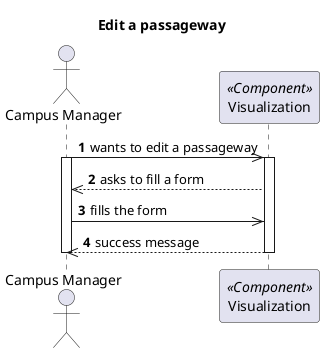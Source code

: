 @startuml Process View - Level 2 - Edit a passageway
'https://plantuml.com/sequence-diagram

autonumber
skinparam packageStyle rect

title Edit a passageway

actor "Campus Manager" as CM
participant "Visualization" as V <<Component>>

CM->> V : wants to edit a passageway

activate CM
activate V
CM<<-- V : asks to fill a form
CM->> V : fills the form
CM<<--- V : success message
deactivate V
deactivate CM

@enduml